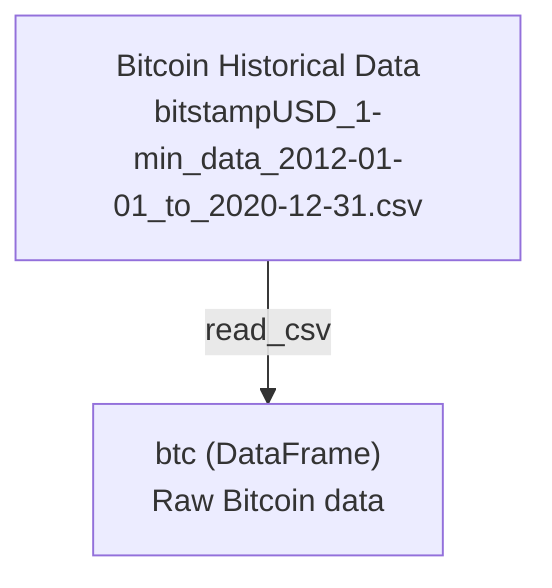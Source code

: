 flowchart TD
    A["Bitcoin Historical Data\nbitstampUSD_1-min_data_2012-01-01_to_2020-12-31.csv"]
    A -->|"read_csv"| B["btc (DataFrame)\nRaw Bitcoin data"]
